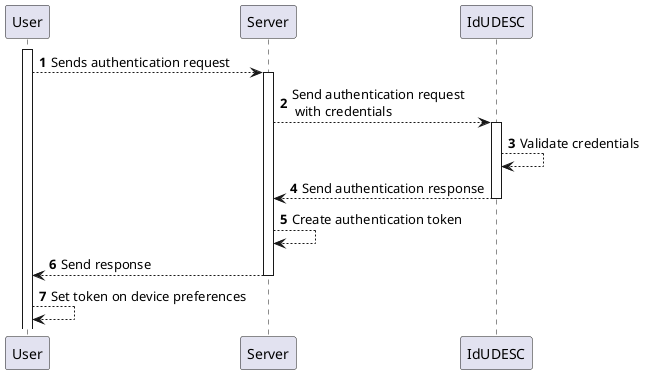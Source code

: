 @startuml proxy-auth-sequence

autonumber 1

activate User
User --> Server: Sends authentication request
activate Server
  Server --> IdUDESC: Send authentication request \n with credentials

activate IdUDESC
  IdUDESC --> IdUDESC: Validate credentials
  IdUDESC --> Server: Send authentication response

deactivate IdUDESC
  Server --> Server: Create authentication token
  Server --> User: Send response
deactivate Server
  User --> User: Set token on device preferences
@enduml